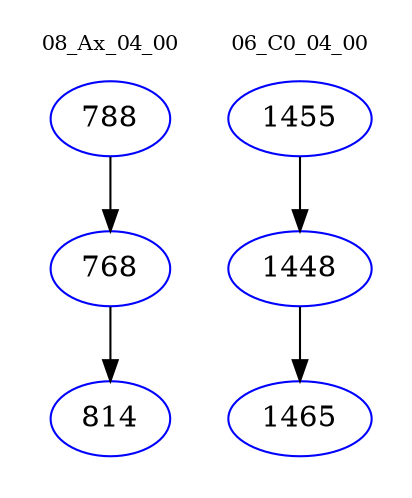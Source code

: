 digraph{
subgraph cluster_0 {
color = white
label = "08_Ax_04_00";
fontsize=10;
T0_788 [label="788", color="blue"]
T0_788 -> T0_768 [color="black"]
T0_768 [label="768", color="blue"]
T0_768 -> T0_814 [color="black"]
T0_814 [label="814", color="blue"]
}
subgraph cluster_1 {
color = white
label = "06_C0_04_00";
fontsize=10;
T1_1455 [label="1455", color="blue"]
T1_1455 -> T1_1448 [color="black"]
T1_1448 [label="1448", color="blue"]
T1_1448 -> T1_1465 [color="black"]
T1_1465 [label="1465", color="blue"]
}
}
